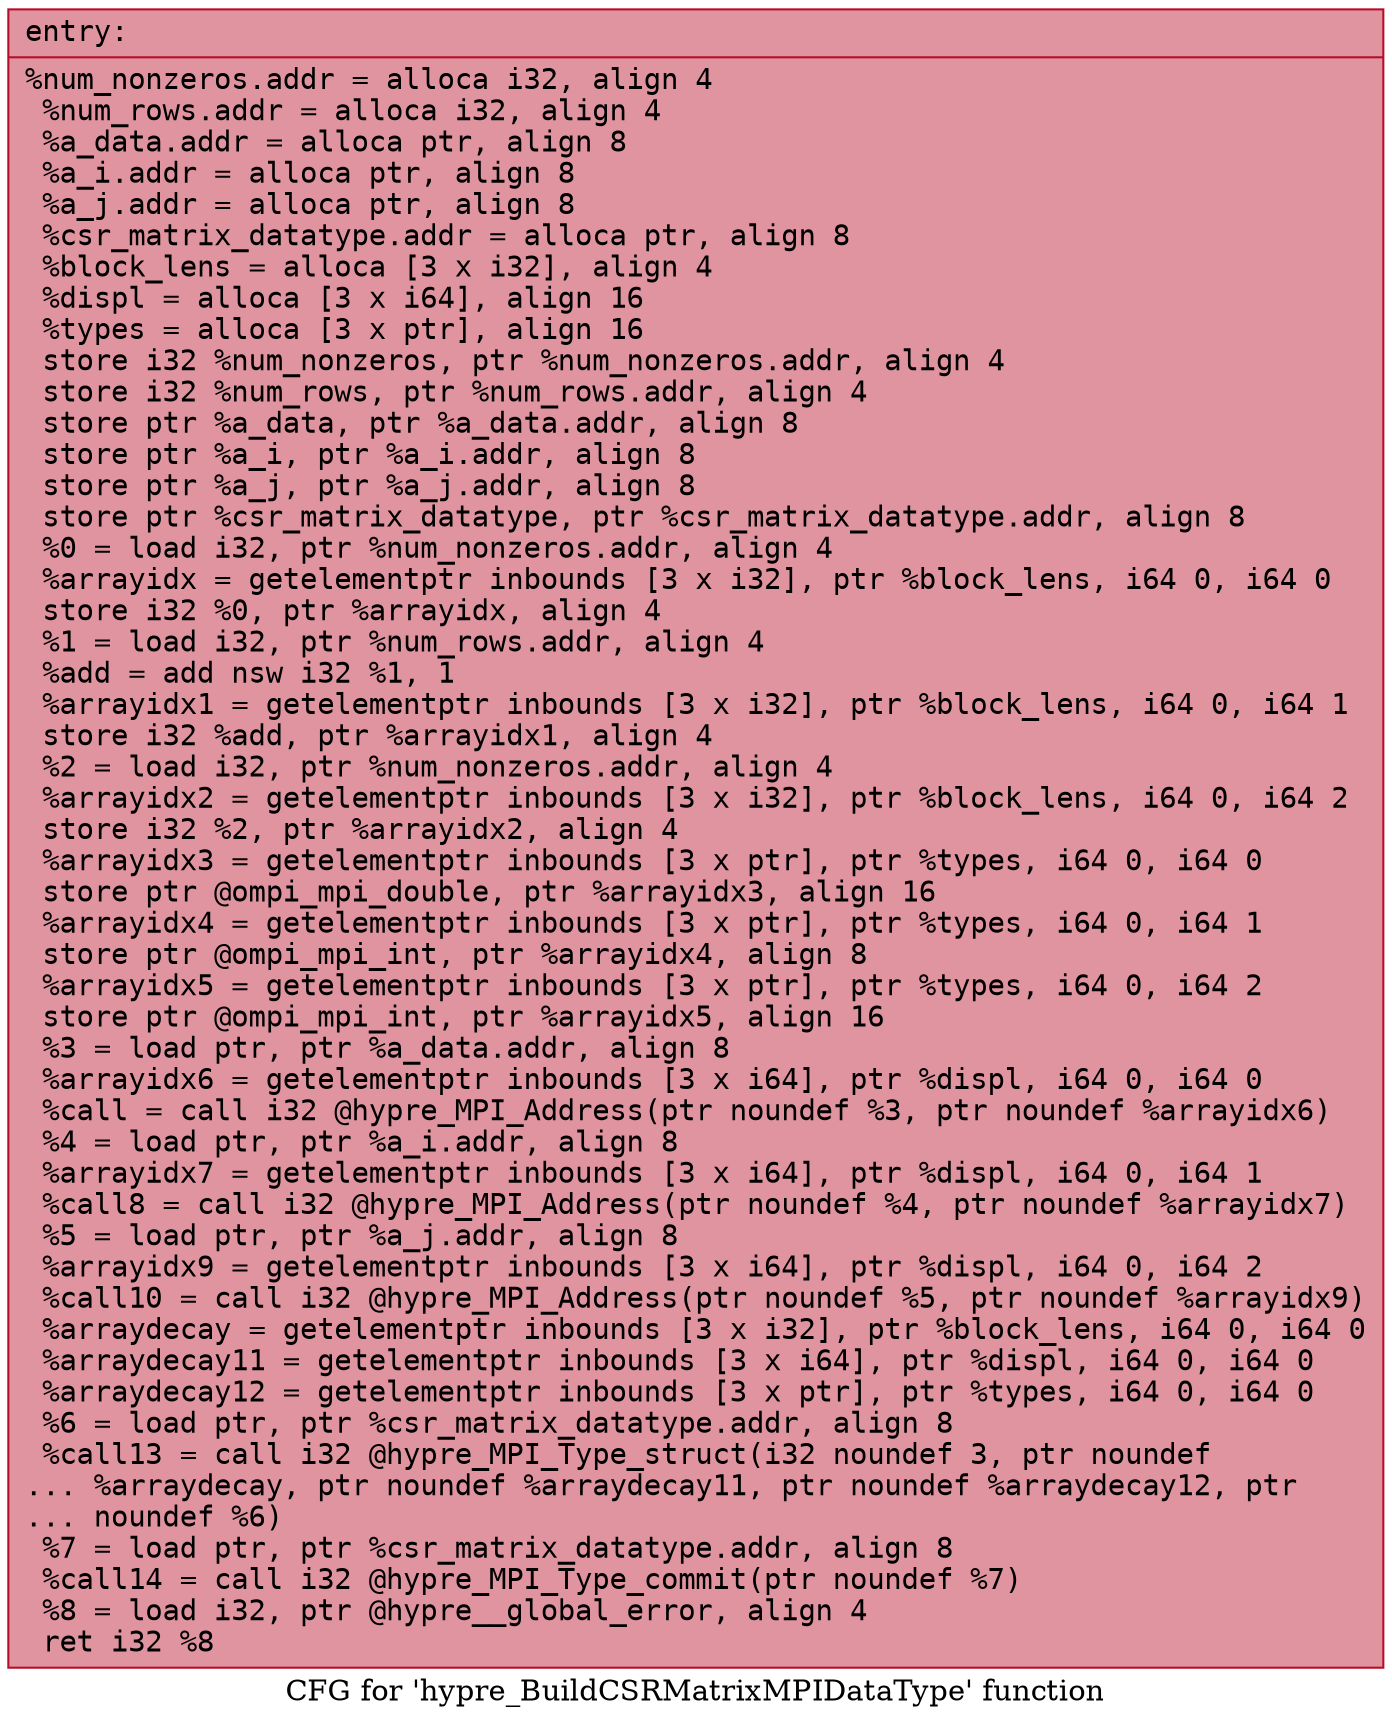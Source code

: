 digraph "CFG for 'hypre_BuildCSRMatrixMPIDataType' function" {
	label="CFG for 'hypre_BuildCSRMatrixMPIDataType' function";

	Node0x55660d442460 [shape=record,color="#b70d28ff", style=filled, fillcolor="#b70d2870" fontname="Courier",label="{entry:\l|  %num_nonzeros.addr = alloca i32, align 4\l  %num_rows.addr = alloca i32, align 4\l  %a_data.addr = alloca ptr, align 8\l  %a_i.addr = alloca ptr, align 8\l  %a_j.addr = alloca ptr, align 8\l  %csr_matrix_datatype.addr = alloca ptr, align 8\l  %block_lens = alloca [3 x i32], align 4\l  %displ = alloca [3 x i64], align 16\l  %types = alloca [3 x ptr], align 16\l  store i32 %num_nonzeros, ptr %num_nonzeros.addr, align 4\l  store i32 %num_rows, ptr %num_rows.addr, align 4\l  store ptr %a_data, ptr %a_data.addr, align 8\l  store ptr %a_i, ptr %a_i.addr, align 8\l  store ptr %a_j, ptr %a_j.addr, align 8\l  store ptr %csr_matrix_datatype, ptr %csr_matrix_datatype.addr, align 8\l  %0 = load i32, ptr %num_nonzeros.addr, align 4\l  %arrayidx = getelementptr inbounds [3 x i32], ptr %block_lens, i64 0, i64 0\l  store i32 %0, ptr %arrayidx, align 4\l  %1 = load i32, ptr %num_rows.addr, align 4\l  %add = add nsw i32 %1, 1\l  %arrayidx1 = getelementptr inbounds [3 x i32], ptr %block_lens, i64 0, i64 1\l  store i32 %add, ptr %arrayidx1, align 4\l  %2 = load i32, ptr %num_nonzeros.addr, align 4\l  %arrayidx2 = getelementptr inbounds [3 x i32], ptr %block_lens, i64 0, i64 2\l  store i32 %2, ptr %arrayidx2, align 4\l  %arrayidx3 = getelementptr inbounds [3 x ptr], ptr %types, i64 0, i64 0\l  store ptr @ompi_mpi_double, ptr %arrayidx3, align 16\l  %arrayidx4 = getelementptr inbounds [3 x ptr], ptr %types, i64 0, i64 1\l  store ptr @ompi_mpi_int, ptr %arrayidx4, align 8\l  %arrayidx5 = getelementptr inbounds [3 x ptr], ptr %types, i64 0, i64 2\l  store ptr @ompi_mpi_int, ptr %arrayidx5, align 16\l  %3 = load ptr, ptr %a_data.addr, align 8\l  %arrayidx6 = getelementptr inbounds [3 x i64], ptr %displ, i64 0, i64 0\l  %call = call i32 @hypre_MPI_Address(ptr noundef %3, ptr noundef %arrayidx6)\l  %4 = load ptr, ptr %a_i.addr, align 8\l  %arrayidx7 = getelementptr inbounds [3 x i64], ptr %displ, i64 0, i64 1\l  %call8 = call i32 @hypre_MPI_Address(ptr noundef %4, ptr noundef %arrayidx7)\l  %5 = load ptr, ptr %a_j.addr, align 8\l  %arrayidx9 = getelementptr inbounds [3 x i64], ptr %displ, i64 0, i64 2\l  %call10 = call i32 @hypre_MPI_Address(ptr noundef %5, ptr noundef %arrayidx9)\l  %arraydecay = getelementptr inbounds [3 x i32], ptr %block_lens, i64 0, i64 0\l  %arraydecay11 = getelementptr inbounds [3 x i64], ptr %displ, i64 0, i64 0\l  %arraydecay12 = getelementptr inbounds [3 x ptr], ptr %types, i64 0, i64 0\l  %6 = load ptr, ptr %csr_matrix_datatype.addr, align 8\l  %call13 = call i32 @hypre_MPI_Type_struct(i32 noundef 3, ptr noundef\l... %arraydecay, ptr noundef %arraydecay11, ptr noundef %arraydecay12, ptr\l... noundef %6)\l  %7 = load ptr, ptr %csr_matrix_datatype.addr, align 8\l  %call14 = call i32 @hypre_MPI_Type_commit(ptr noundef %7)\l  %8 = load i32, ptr @hypre__global_error, align 4\l  ret i32 %8\l}"];
}
